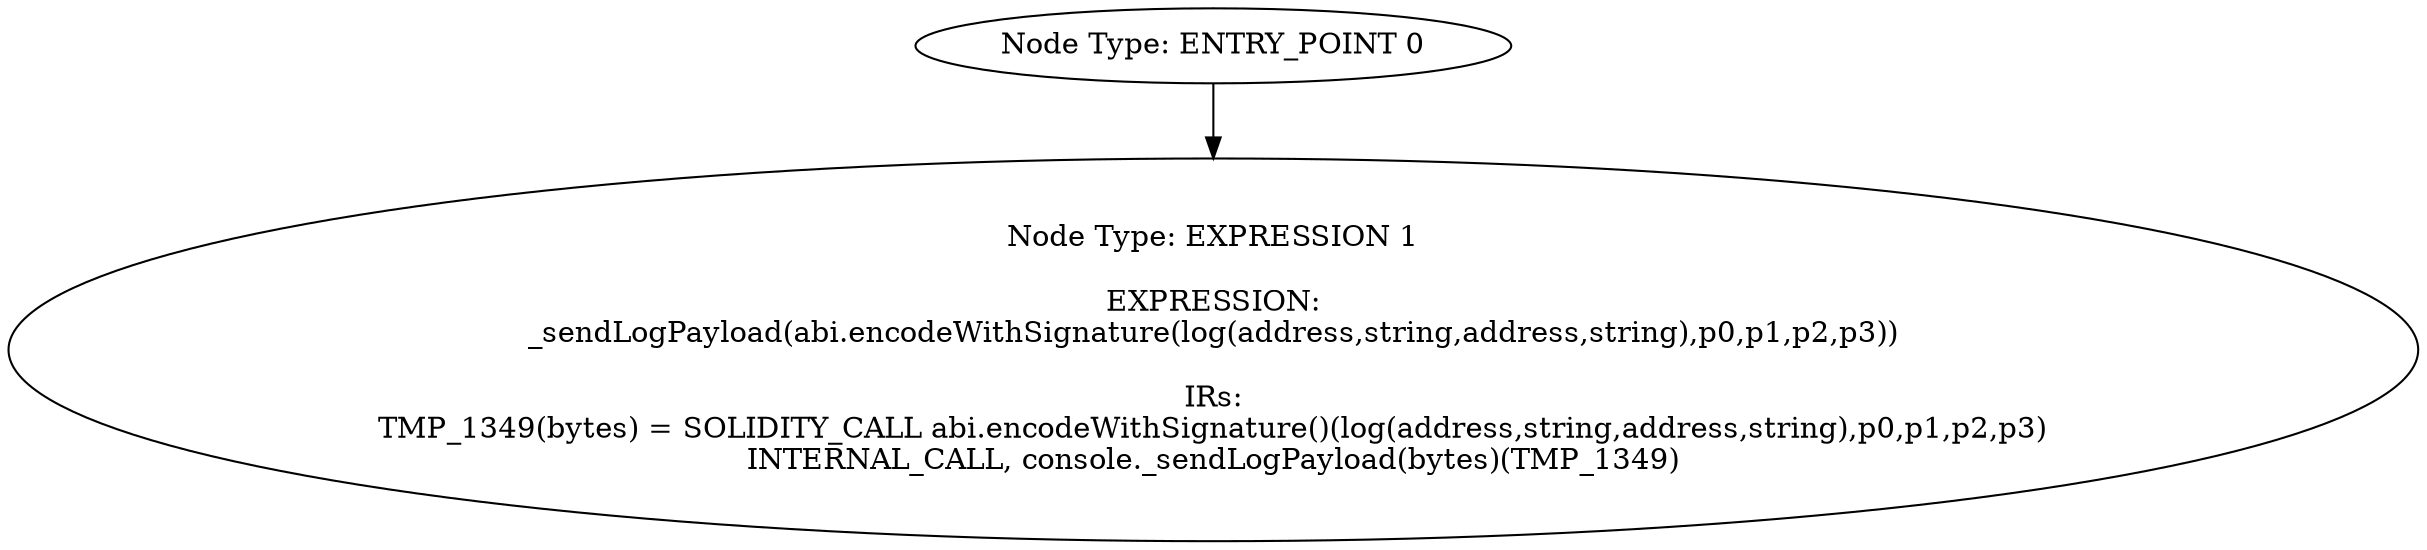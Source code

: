 digraph{
0[label="Node Type: ENTRY_POINT 0
"];
0->1;
1[label="Node Type: EXPRESSION 1

EXPRESSION:
_sendLogPayload(abi.encodeWithSignature(log(address,string,address,string),p0,p1,p2,p3))

IRs:
TMP_1349(bytes) = SOLIDITY_CALL abi.encodeWithSignature()(log(address,string,address,string),p0,p1,p2,p3)
INTERNAL_CALL, console._sendLogPayload(bytes)(TMP_1349)"];
}
